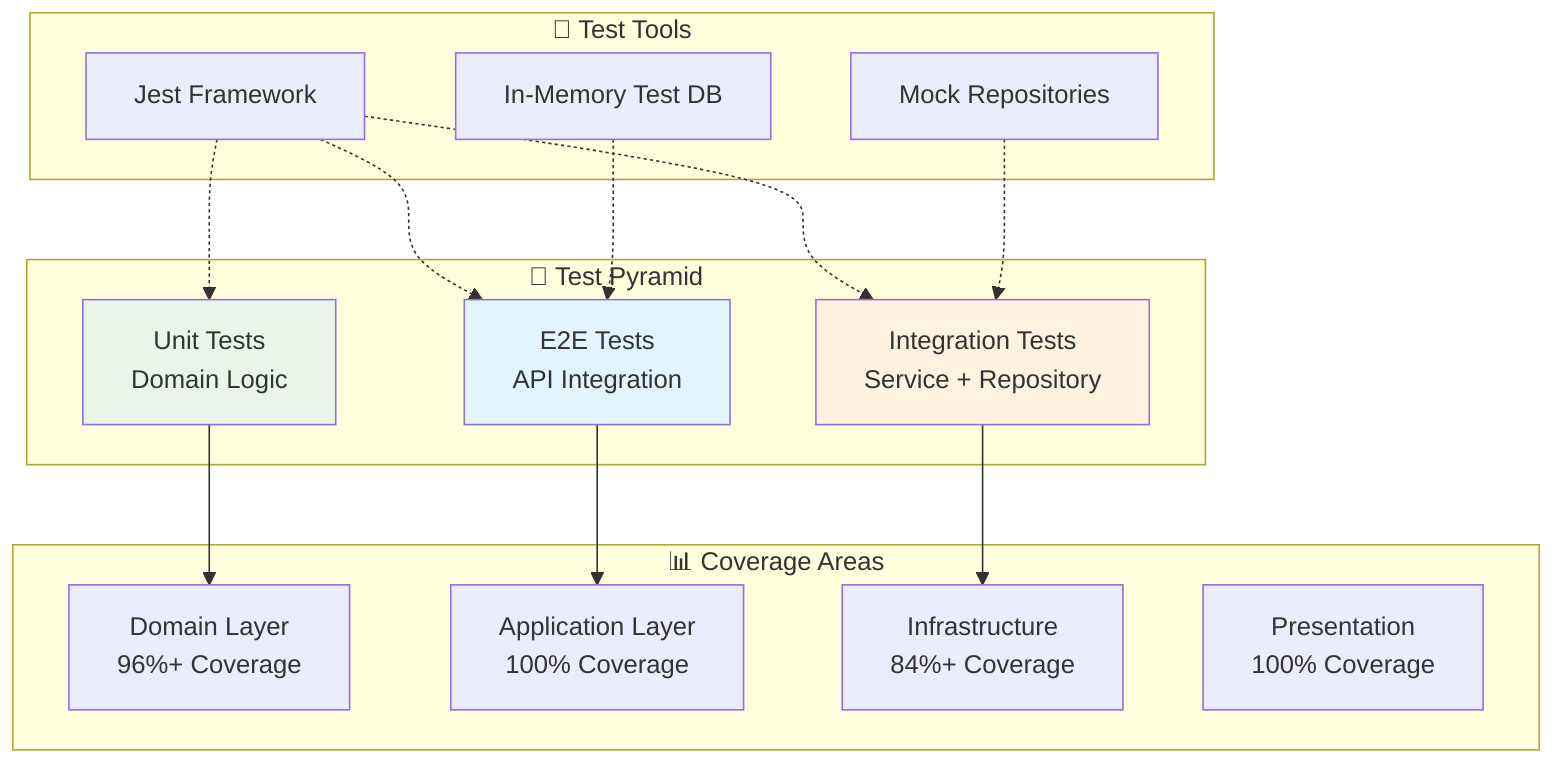 graph TD
    subgraph "🧪 Test Pyramid"
        E2E[E2E Tests<br/>API Integration]
        Integration[Integration Tests<br/>Service + Repository]
        Unit[Unit Tests<br/>Domain Logic]
    end
    
    subgraph "📊 Coverage Areas"
        Domain[Domain Layer<br/>96%+ Coverage]
        Application[Application Layer<br/>100% Coverage]
        Infrastructure[Infrastructure<br/>84%+ Coverage]
        Presentation[Presentation<br/>100% Coverage]
    end
    
    subgraph "🔧 Test Tools"
        Jest[Jest Framework]
        Mocks[Mock Repositories]
        TestDB[In-Memory Test DB]
    end
    
    E2E --> Application
    Integration --> Infrastructure
    Unit --> Domain
    
    Jest -.-> E2E
    Jest -.-> Integration
    Jest -.-> Unit
    
    Mocks -.-> Integration
    TestDB -.-> E2E
    
    style Unit fill:#e8f5e8
    style Integration fill:#fff3e0
    style E2E fill:#e1f5fe